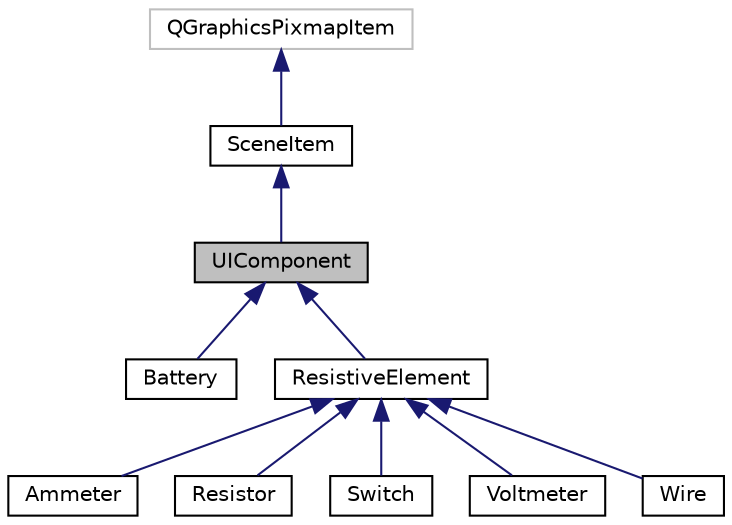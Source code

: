 digraph "UIComponent"
{
 // LATEX_PDF_SIZE
  edge [fontname="Helvetica",fontsize="10",labelfontname="Helvetica",labelfontsize="10"];
  node [fontname="Helvetica",fontsize="10",shape=record];
  Node1 [label="UIComponent",height=0.2,width=0.4,color="black", fillcolor="grey75", style="filled", fontcolor="black",tooltip="SceneItem derivative that has information about generic component info such as nodes and arrow connec..."];
  Node2 -> Node1 [dir="back",color="midnightblue",fontsize="10",style="solid",fontname="Helvetica"];
  Node2 [label="SceneItem",height=0.2,width=0.4,color="black", fillcolor="white", style="filled",URL="$classSceneItem.html",tooltip="An image on the Scene."];
  Node3 -> Node2 [dir="back",color="midnightblue",fontsize="10",style="solid",fontname="Helvetica"];
  Node3 [label="QGraphicsPixmapItem",height=0.2,width=0.4,color="grey75", fillcolor="white", style="filled",tooltip=" "];
  Node1 -> Node4 [dir="back",color="midnightblue",fontsize="10",style="solid",fontname="Helvetica"];
  Node4 [label="Battery",height=0.2,width=0.4,color="black", fillcolor="white", style="filled",URL="$classBattery.html",tooltip="A battery class that has a configurable voltage and on/off state."];
  Node1 -> Node5 [dir="back",color="midnightblue",fontsize="10",style="solid",fontname="Helvetica"];
  Node5 [label="ResistiveElement",height=0.2,width=0.4,color="black", fillcolor="white", style="filled",URL="$classResistiveElement.html",tooltip="Parent class of anything with a resistance (Resistor, Switch, Wire)."];
  Node5 -> Node6 [dir="back",color="midnightblue",fontsize="10",style="solid",fontname="Helvetica"];
  Node6 [label="Ammeter",height=0.2,width=0.4,color="black", fillcolor="white", style="filled",URL="$classAmmeter.html",tooltip="Ammeter component."];
  Node5 -> Node7 [dir="back",color="midnightblue",fontsize="10",style="solid",fontname="Helvetica"];
  Node7 [label="Resistor",height=0.2,width=0.4,color="black", fillcolor="white", style="filled",URL="$classResistor.html",tooltip="Resistor component with configurable resistance."];
  Node5 -> Node8 [dir="back",color="midnightblue",fontsize="10",style="solid",fontname="Helvetica"];
  Node8 [label="Switch",height=0.2,width=0.4,color="black", fillcolor="white", style="filled",URL="$classSwitch.html",tooltip="Switch component that can be on/off."];
  Node5 -> Node9 [dir="back",color="midnightblue",fontsize="10",style="solid",fontname="Helvetica"];
  Node9 [label="Voltmeter",height=0.2,width=0.4,color="black", fillcolor="white", style="filled",URL="$classVoltmeter.html",tooltip="Resistor component with configurable resistance."];
  Node5 -> Node10 [dir="back",color="midnightblue",fontsize="10",style="solid",fontname="Helvetica"];
  Node10 [label="Wire",height=0.2,width=0.4,color="black", fillcolor="white", style="filled",URL="$classWire.html",tooltip="Wire component with configurable length, area and material."];
}
